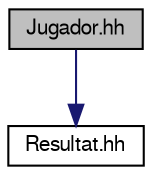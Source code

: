 digraph "Jugador.hh"
{
 // LATEX_PDF_SIZE
  edge [fontname="FreeSans",fontsize="10",labelfontname="FreeSans",labelfontsize="10"];
  node [fontname="FreeSans",fontsize="10",shape=record];
  Node1 [label="Jugador.hh",height=0.2,width=0.4,color="black", fillcolor="grey75", style="filled", fontcolor="black",tooltip="Especificació de la classe Jugador."];
  Node1 -> Node2 [color="midnightblue",fontsize="10",style="solid"];
  Node2 [label="Resultat.hh",height=0.2,width=0.4,color="black", fillcolor="white", style="filled",URL="$_resultat_8hh.html",tooltip="Especificació de la estructura Resultat."];
}
